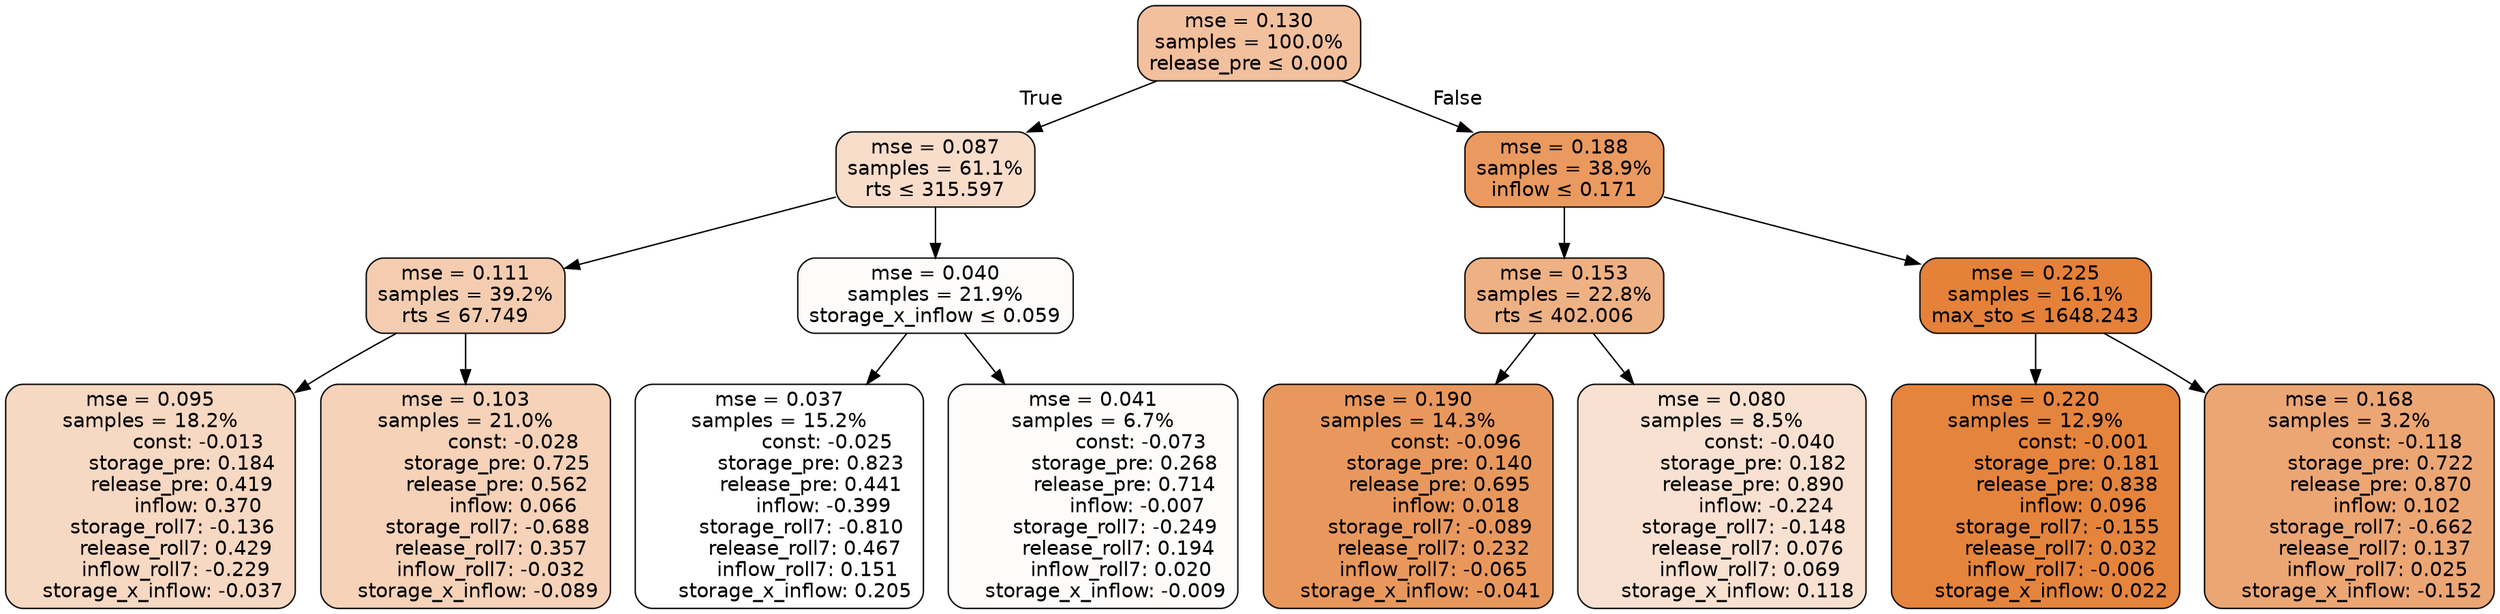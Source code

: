 digraph tree {
bgcolor="transparent"
node [shape=rectangle, style="filled, rounded", color="black", fontname=helvetica] ;
edge [fontname=helvetica] ;
	"0" [label="mse = 0.130
samples = 100.0%
release_pre &le; 0.000", fillcolor="#f2c09d"]
	"1" [label="mse = 0.087
samples = 61.1%
rts &le; 315.597", fillcolor="#f8ddca"]
	"2" [label="mse = 0.111
samples = 39.2%
rts &le; 67.749", fillcolor="#f4cdb0"]
	"3" [label="mse = 0.095
samples = 18.2%
               const: -0.013
          storage_pre: 0.184
          release_pre: 0.419
               inflow: 0.370
       storage_roll7: -0.136
        release_roll7: 0.429
        inflow_roll7: -0.229
    storage_x_inflow: -0.037", fillcolor="#f7d8c2"]
	"4" [label="mse = 0.103
samples = 21.0%
               const: -0.028
          storage_pre: 0.725
          release_pre: 0.562
               inflow: 0.066
       storage_roll7: -0.688
        release_roll7: 0.357
        inflow_roll7: -0.032
    storage_x_inflow: -0.089", fillcolor="#f5d2b8"]
	"5" [label="mse = 0.040
samples = 21.9%
storage_x_inflow &le; 0.059", fillcolor="#fefcfb"]
	"6" [label="mse = 0.037
samples = 15.2%
               const: -0.025
          storage_pre: 0.823
          release_pre: 0.441
              inflow: -0.399
       storage_roll7: -0.810
        release_roll7: 0.467
         inflow_roll7: 0.151
     storage_x_inflow: 0.205", fillcolor="#ffffff"]
	"7" [label="mse = 0.041
samples = 6.7%
               const: -0.073
          storage_pre: 0.268
          release_pre: 0.714
              inflow: -0.007
       storage_roll7: -0.249
        release_roll7: 0.194
         inflow_roll7: 0.020
    storage_x_inflow: -0.009", fillcolor="#fefcfa"]
	"8" [label="mse = 0.188
samples = 38.9%
inflow &le; 0.171", fillcolor="#ea995f"]
	"9" [label="mse = 0.153
samples = 22.8%
rts &le; 402.006", fillcolor="#eeb184"]
	"10" [label="mse = 0.190
samples = 14.3%
               const: -0.096
          storage_pre: 0.140
          release_pre: 0.695
               inflow: 0.018
       storage_roll7: -0.089
        release_roll7: 0.232
        inflow_roll7: -0.065
    storage_x_inflow: -0.041", fillcolor="#e9985d"]
	"11" [label="mse = 0.080
samples = 8.5%
               const: -0.040
          storage_pre: 0.182
          release_pre: 0.890
              inflow: -0.224
       storage_roll7: -0.148
        release_roll7: 0.076
         inflow_roll7: 0.069
     storage_x_inflow: 0.118", fillcolor="#f8e1d0"]
	"12" [label="mse = 0.225
samples = 16.1%
max_sto &le; 1648.243", fillcolor="#e58139"]
	"13" [label="mse = 0.220
samples = 12.9%
               const: -0.001
          storage_pre: 0.181
          release_pre: 0.838
               inflow: 0.096
       storage_roll7: -0.155
        release_roll7: 0.032
        inflow_roll7: -0.006
     storage_x_inflow: 0.022", fillcolor="#e5843d"]
	"14" [label="mse = 0.168
samples = 3.2%
               const: -0.118
          storage_pre: 0.722
          release_pre: 0.870
               inflow: 0.102
       storage_roll7: -0.662
        release_roll7: 0.137
         inflow_roll7: 0.025
    storage_x_inflow: -0.152", fillcolor="#eca674"]

	"0" -> "1" [labeldistance=2.5, labelangle=45, headlabel="True"]
	"1" -> "2"
	"2" -> "3"
	"2" -> "4"
	"1" -> "5"
	"5" -> "6"
	"5" -> "7"
	"0" -> "8" [labeldistance=2.5, labelangle=-45, headlabel="False"]
	"8" -> "9"
	"9" -> "10"
	"9" -> "11"
	"8" -> "12"
	"12" -> "13"
	"12" -> "14"
}
